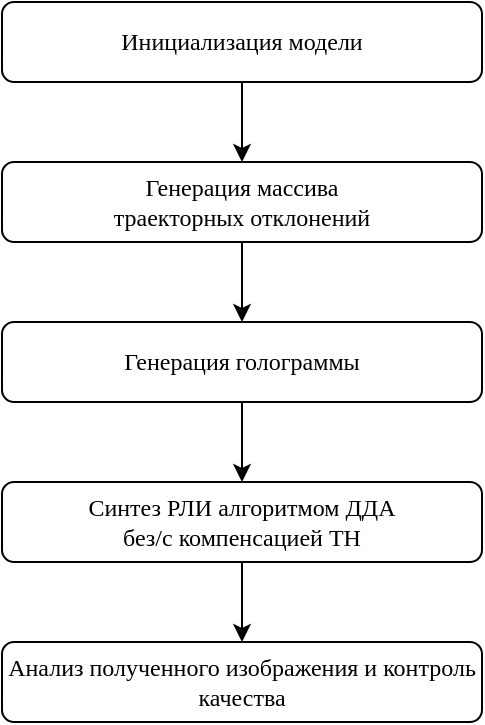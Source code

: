 <mxfile version="26.0.9">
  <diagram name="Страница — 1" id="5ueDUZ-bWRekXDA2F1c9">
    <mxGraphModel dx="1050" dy="2959" grid="1" gridSize="10" guides="1" tooltips="1" connect="1" arrows="1" fold="1" page="1" pageScale="1" pageWidth="827" pageHeight="1169" math="0" shadow="0">
      <root>
        <mxCell id="0" />
        <mxCell id="1" parent="0" />
        <mxCell id="49U6OE98zjIUnl4-Dof1-6" value="" style="edgeStyle=orthogonalEdgeStyle;rounded=0;orthogonalLoop=1;jettySize=auto;html=1;fontFamily=JetBrains Mono;fontSize=12;" edge="1" parent="1" source="49U6OE98zjIUnl4-Dof1-2" target="49U6OE98zjIUnl4-Dof1-5">
          <mxGeometry relative="1" as="geometry" />
        </mxCell>
        <mxCell id="49U6OE98zjIUnl4-Dof1-2" value="Инициализация модели" style="rounded=1;whiteSpace=wrap;html=1;fontFamily=JetBrains Mono;fontSize=12;" vertex="1" parent="1">
          <mxGeometry x="240" y="-2320" width="240" height="40" as="geometry" />
        </mxCell>
        <mxCell id="49U6OE98zjIUnl4-Dof1-10" style="edgeStyle=orthogonalEdgeStyle;rounded=0;orthogonalLoop=1;jettySize=auto;html=1;exitX=0.5;exitY=1;exitDx=0;exitDy=0;entryX=0.5;entryY=0;entryDx=0;entryDy=0;fontFamily=JetBrains Mono;fontSize=12;" edge="1" parent="1" source="49U6OE98zjIUnl4-Dof1-5" target="49U6OE98zjIUnl4-Dof1-7">
          <mxGeometry relative="1" as="geometry" />
        </mxCell>
        <mxCell id="49U6OE98zjIUnl4-Dof1-5" value="Генерация массива&lt;div&gt;траекторных отклонений&lt;/div&gt;" style="whiteSpace=wrap;html=1;rounded=1;fontFamily=JetBrains Mono;fontSize=12;" vertex="1" parent="1">
          <mxGeometry x="240" y="-2240" width="240" height="40" as="geometry" />
        </mxCell>
        <mxCell id="49U6OE98zjIUnl4-Dof1-11" style="edgeStyle=orthogonalEdgeStyle;rounded=0;orthogonalLoop=1;jettySize=auto;html=1;exitX=0.5;exitY=1;exitDx=0;exitDy=0;entryX=0.5;entryY=0;entryDx=0;entryDy=0;fontFamily=JetBrains Mono;fontSize=12;" edge="1" parent="1" source="49U6OE98zjIUnl4-Dof1-7" target="49U6OE98zjIUnl4-Dof1-8">
          <mxGeometry relative="1" as="geometry" />
        </mxCell>
        <mxCell id="49U6OE98zjIUnl4-Dof1-7" value="Генерация голограммы" style="whiteSpace=wrap;html=1;rounded=1;fontFamily=JetBrains Mono;fontSize=12;" vertex="1" parent="1">
          <mxGeometry x="240" y="-2160" width="240" height="40" as="geometry" />
        </mxCell>
        <mxCell id="49U6OE98zjIUnl4-Dof1-12" style="edgeStyle=orthogonalEdgeStyle;rounded=0;orthogonalLoop=1;jettySize=auto;html=1;exitX=0.5;exitY=1;exitDx=0;exitDy=0;entryX=0.5;entryY=0;entryDx=0;entryDy=0;fontFamily=JetBrains Mono;fontSize=12;" edge="1" parent="1" source="49U6OE98zjIUnl4-Dof1-8" target="49U6OE98zjIUnl4-Dof1-9">
          <mxGeometry relative="1" as="geometry" />
        </mxCell>
        <mxCell id="49U6OE98zjIUnl4-Dof1-8" value="Синтез РЛИ &lt;span style=&quot;background-color: transparent; color: light-dark(rgb(0, 0, 0), rgb(255, 255, 255));&quot;&gt;алгоритмом ДДА&lt;/span&gt;&lt;div&gt;&lt;span style=&quot;background-color: transparent; color: light-dark(rgb(0, 0, 0), rgb(255, 255, 255));&quot;&gt;без/с компенсацией ТН&lt;/span&gt;&lt;/div&gt;" style="whiteSpace=wrap;html=1;rounded=1;fontFamily=JetBrains Mono;fontSize=12;" vertex="1" parent="1">
          <mxGeometry x="240" y="-2080" width="240" height="40" as="geometry" />
        </mxCell>
        <mxCell id="49U6OE98zjIUnl4-Dof1-9" value="Анализ полученного изображения и контроль качества" style="whiteSpace=wrap;html=1;rounded=1;fontFamily=JetBrains Mono;fontSize=12;" vertex="1" parent="1">
          <mxGeometry x="240" y="-2000" width="240" height="40" as="geometry" />
        </mxCell>
      </root>
    </mxGraphModel>
  </diagram>
</mxfile>
